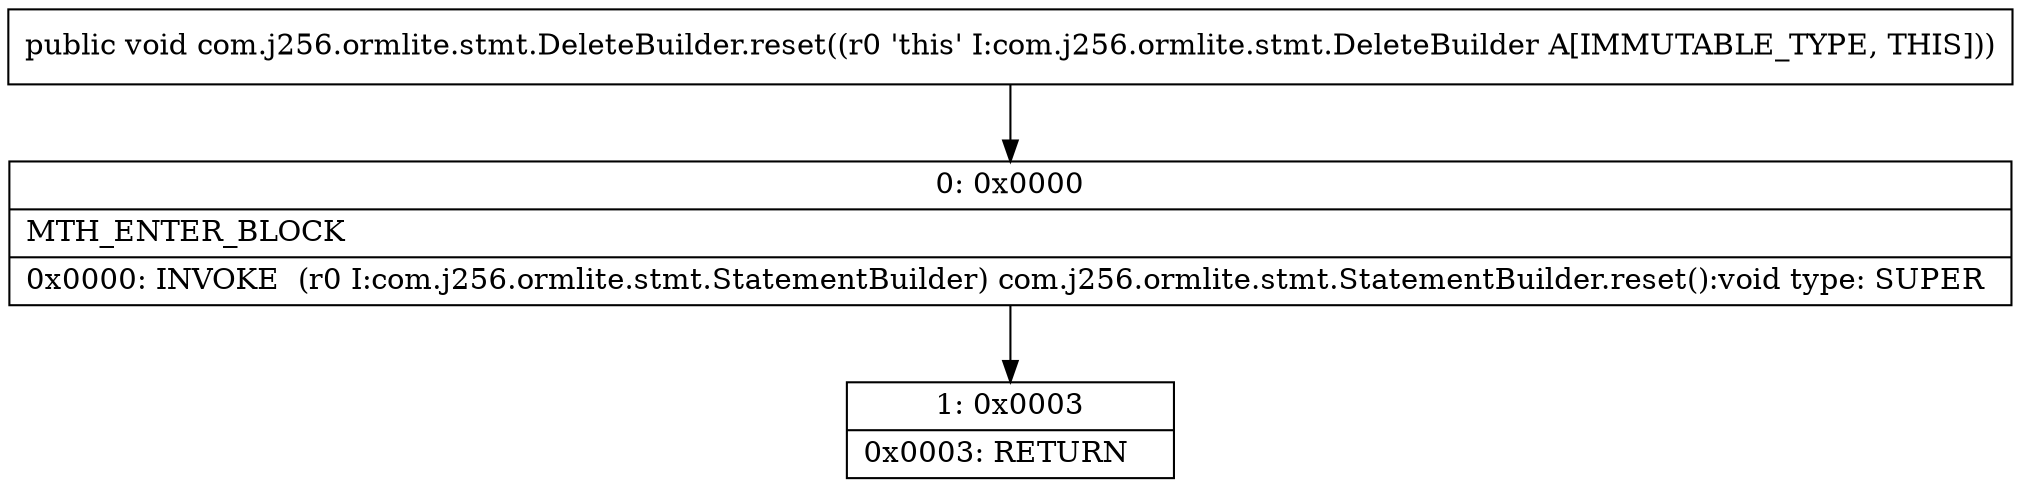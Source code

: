 digraph "CFG forcom.j256.ormlite.stmt.DeleteBuilder.reset()V" {
Node_0 [shape=record,label="{0\:\ 0x0000|MTH_ENTER_BLOCK\l|0x0000: INVOKE  (r0 I:com.j256.ormlite.stmt.StatementBuilder) com.j256.ormlite.stmt.StatementBuilder.reset():void type: SUPER \l}"];
Node_1 [shape=record,label="{1\:\ 0x0003|0x0003: RETURN   \l}"];
MethodNode[shape=record,label="{public void com.j256.ormlite.stmt.DeleteBuilder.reset((r0 'this' I:com.j256.ormlite.stmt.DeleteBuilder A[IMMUTABLE_TYPE, THIS])) }"];
MethodNode -> Node_0;
Node_0 -> Node_1;
}

